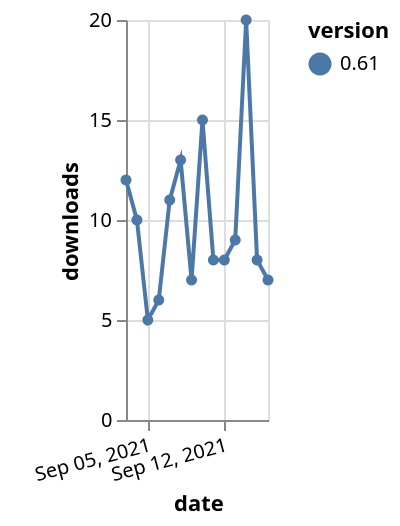 {"$schema": "https://vega.github.io/schema/vega-lite/v5.json", "description": "A simple bar chart with embedded data.", "data": {"values": [{"date": "2021-09-03", "total": 10541, "delta": 12, "version": "0.61"}, {"date": "2021-09-04", "total": 10551, "delta": 10, "version": "0.61"}, {"date": "2021-09-05", "total": 10556, "delta": 5, "version": "0.61"}, {"date": "2021-09-06", "total": 10562, "delta": 6, "version": "0.61"}, {"date": "2021-09-07", "total": 10573, "delta": 11, "version": "0.61"}, {"date": "2021-09-08", "total": 10586, "delta": 13, "version": "0.61"}, {"date": "2021-09-09", "total": 10593, "delta": 7, "version": "0.61"}, {"date": "2021-09-10", "total": 10608, "delta": 15, "version": "0.61"}, {"date": "2021-09-11", "total": 10616, "delta": 8, "version": "0.61"}, {"date": "2021-09-12", "total": 10624, "delta": 8, "version": "0.61"}, {"date": "2021-09-13", "total": 10633, "delta": 9, "version": "0.61"}, {"date": "2021-09-14", "total": 10653, "delta": 20, "version": "0.61"}, {"date": "2021-09-15", "total": 10661, "delta": 8, "version": "0.61"}, {"date": "2021-09-16", "total": 10668, "delta": 7, "version": "0.61"}]}, "width": "container", "mark": {"type": "line", "point": {"filled": true}}, "encoding": {"x": {"field": "date", "type": "temporal", "timeUnit": "yearmonthdate", "title": "date", "axis": {"labelAngle": -15}}, "y": {"field": "delta", "type": "quantitative", "title": "downloads"}, "color": {"field": "version", "type": "nominal"}, "tooltip": {"field": "delta"}}}
